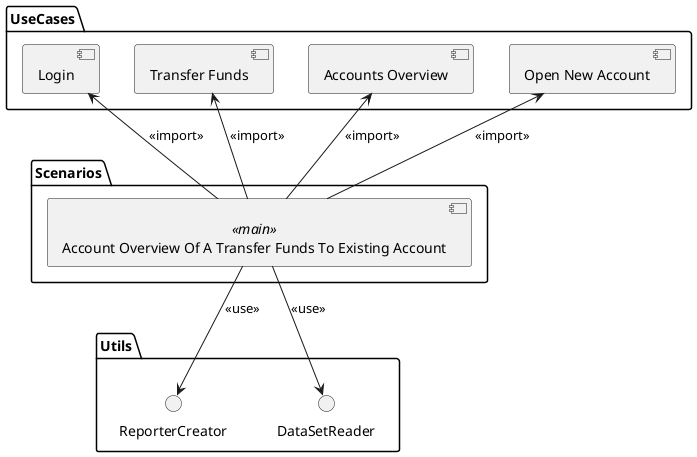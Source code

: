 @startuml ACCOUNT_OVERVIEW_OF_A_TRANSFER_TO_EXISTING_ACCOUNT_COMPONENTS
skinparam componentStyle uml2

package "Scenarios" {
    component "Account Overview Of A Transfer Funds To Existing Account" <<main>> as overview_of_a_transfer_to_account_scenario
}

package "UseCases" {
    component "Open New Account" as open_account_usecase
    component "Transfer Funds" as transfer_usecase
    component "Accounts Overview" as overview_to_account_usecase
    component "Login" as login
}

package "Utils" {
    interface "ReporterCreator" as reporter
    interface "DataSetReader" as dataset_reader
}

overview_of_a_transfer_to_account_scenario -up-> open_account_usecase: <<import>>
overview_of_a_transfer_to_account_scenario -up-> overview_to_account_usecase: <<import>>
overview_of_a_transfer_to_account_scenario -up-> transfer_usecase: <<import>>
overview_of_a_transfer_to_account_scenario -up-> login: <<import>>
overview_of_a_transfer_to_account_scenario -down-> reporter: <<use>>
overview_of_a_transfer_to_account_scenario -down-> dataset_reader: <<use>>
@enduml